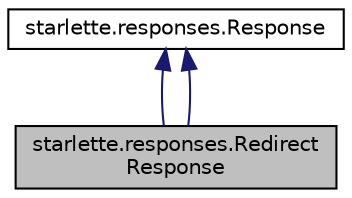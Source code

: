 digraph "starlette.responses.RedirectResponse"
{
 // LATEX_PDF_SIZE
  edge [fontname="Helvetica",fontsize="10",labelfontname="Helvetica",labelfontsize="10"];
  node [fontname="Helvetica",fontsize="10",shape=record];
  Node1 [label="starlette.responses.Redirect\lResponse",height=0.2,width=0.4,color="black", fillcolor="grey75", style="filled", fontcolor="black",tooltip=" "];
  Node2 -> Node1 [dir="back",color="midnightblue",fontsize="10",style="solid",fontname="Helvetica"];
  Node2 [label="starlette.responses.Response",height=0.2,width=0.4,color="black", fillcolor="white", style="filled",URL="$classstarlette_1_1responses_1_1Response.html",tooltip=" "];
  Node2 -> Node1 [dir="back",color="midnightblue",fontsize="10",style="solid",fontname="Helvetica"];
}
